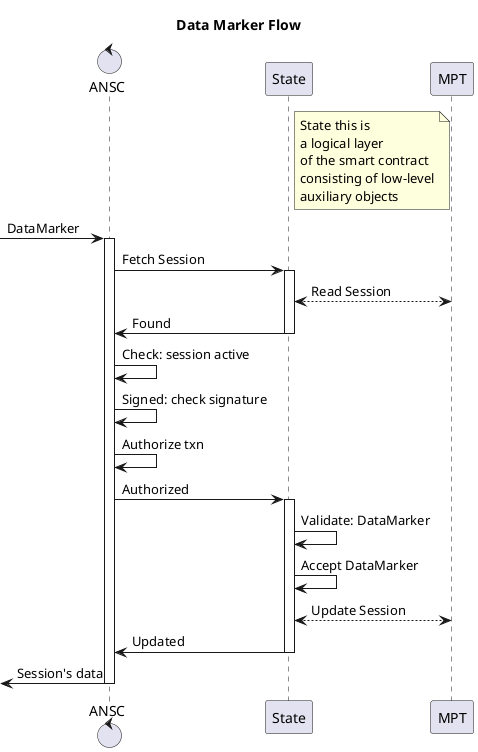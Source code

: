@startuml

title Data Marker Flow

control ANSC
note right of State
 State this is
 a logical layer
 of the smart contract
 consisting of low-level
 auxiliary objects
end note

-> ANSC : DataMarker
Activate ANSC
ANSC -> State : Fetch Session

Activate State
State <--> MPT : Read Session
ANSC <- State : Found
Deactivate State

ANSC -> ANSC : Check: session active
ANSC -> ANSC : Signed: check signature
ANSC -> ANSC : Authorize txn
ANSC -> State : Authorized

Activate State
State -> State : Validate: DataMarker
State -> State : Accept DataMarker
State <--> MPT : Update Session
State -> ANSC : Updated
Deactivate State

<- ANSC : Session's data
Deactivate ANSC

@enduml